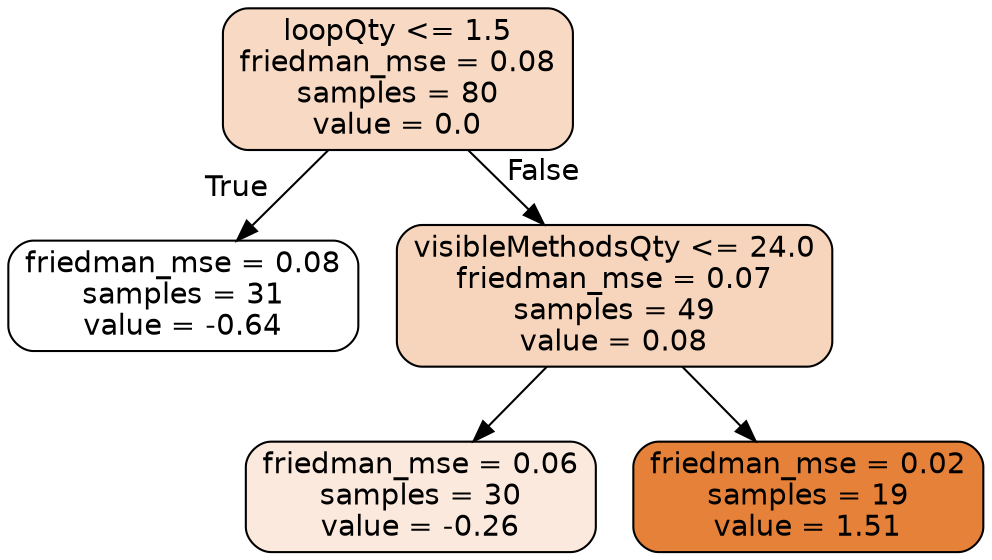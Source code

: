 digraph Tree {
node [shape=box, style="filled, rounded", color="black", fontname="helvetica"] ;
edge [fontname="helvetica"] ;
0 [label="loopQty <= 1.5\nfriedman_mse = 0.08\nsamples = 80\nvalue = 0.0", fillcolor="#f7d9c4"] ;
1 [label="friedman_mse = 0.08\nsamples = 31\nvalue = -0.64", fillcolor="#ffffff"] ;
0 -> 1 [labeldistance=2.5, labelangle=45, headlabel="True"] ;
2 [label="visibleMethodsQty <= 24.0\nfriedman_mse = 0.07\nsamples = 49\nvalue = 0.08", fillcolor="#f6d5bc"] ;
0 -> 2 [labeldistance=2.5, labelangle=-45, headlabel="False"] ;
3 [label="friedman_mse = 0.06\nsamples = 30\nvalue = -0.26", fillcolor="#fae9dc"] ;
2 -> 3 ;
4 [label="friedman_mse = 0.02\nsamples = 19\nvalue = 1.51", fillcolor="#e58139"] ;
2 -> 4 ;
}